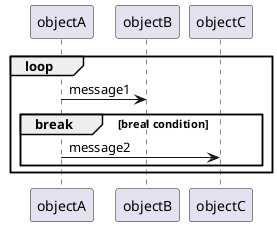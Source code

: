 @startuml
loop
 objectA -> objectB : message1
 break breal condition
  objectA -> objectC : message2
 end
end
@enduml